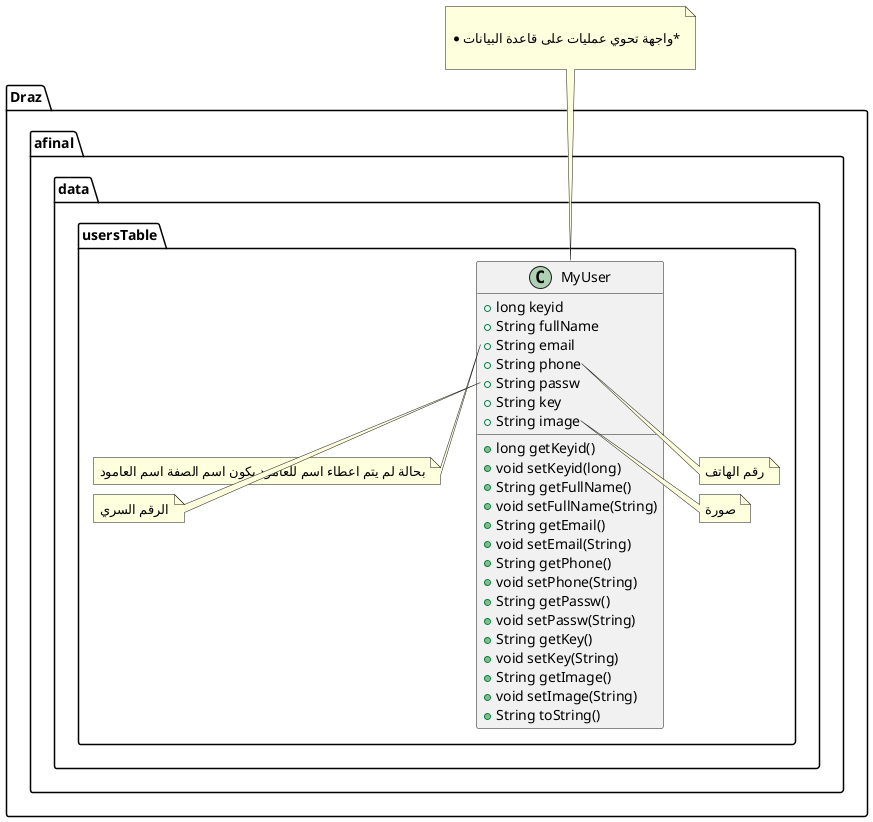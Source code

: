 @startuml
class Draz.afinal.data.usersTable.MyUser {
+ long keyid
+ String fullName
+ String email
+ String phone
+ String passw
+ String key
+ String image
+ long getKeyid()
+ void setKeyid(long)
+ String getFullName()
+ void setFullName(String)
+ String getEmail()
+ void setEmail(String)
+ String getPhone()
+ void setPhone(String)
+ String getPassw()
+ void setPassw(String)
+ String getKey()
+ void setKey(String)
+ String getImage()
+ void setImage(String)
+ String toString()
}
note top of Draz.afinal.data.usersTable.MyUser

 * *واجهة تحوي عمليات على قاعدة البيانات
 
end note

note left of Draz.afinal.data.usersTable.MyUser::email
 بحالة لم يتم اعطاء اسم للعامود يكون اسم الصفة اسم العامود
end note
note right of Draz.afinal.data.usersTable.MyUser::phone
 رقم الهاتف
end note
note left of Draz.afinal.data.usersTable.MyUser::passw
 الرقم السري
end note
note right of Draz.afinal.data.usersTable.MyUser::image
صورة
end note


@enduml